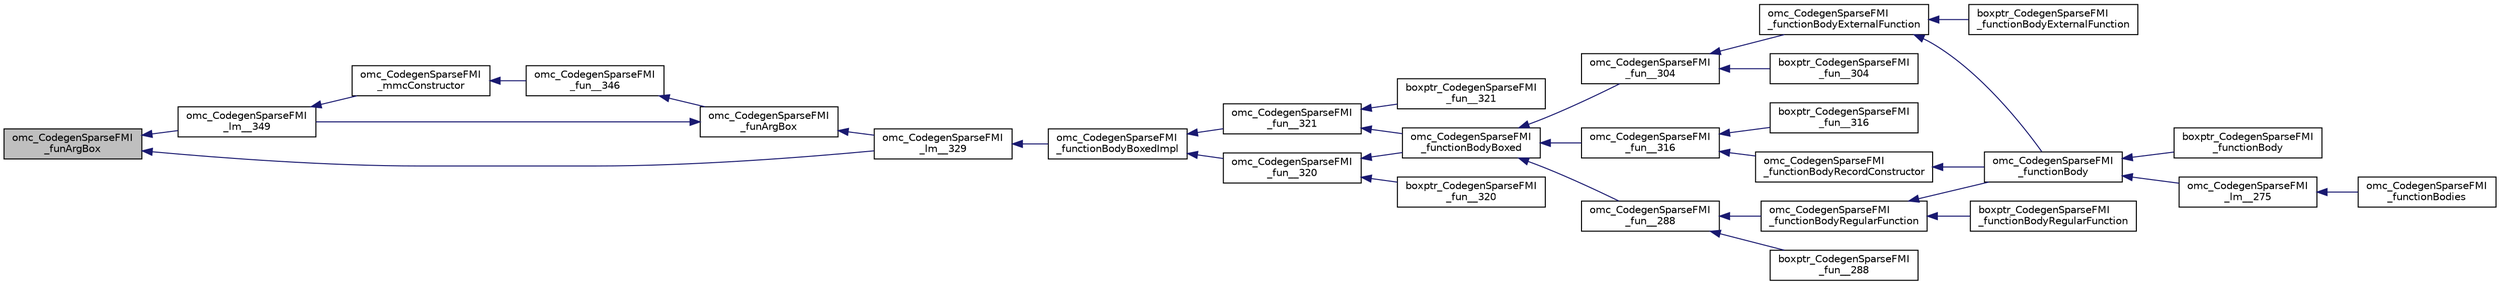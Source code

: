 digraph "omc_CodegenSparseFMI_funArgBox"
{
  edge [fontname="Helvetica",fontsize="10",labelfontname="Helvetica",labelfontsize="10"];
  node [fontname="Helvetica",fontsize="10",shape=record];
  rankdir="LR";
  Node165745 [label="omc_CodegenSparseFMI\l_funArgBox",height=0.2,width=0.4,color="black", fillcolor="grey75", style="filled", fontcolor="black"];
  Node165745 -> Node165746 [dir="back",color="midnightblue",fontsize="10",style="solid",fontname="Helvetica"];
  Node165746 [label="omc_CodegenSparseFMI\l_lm__349",height=0.2,width=0.4,color="black", fillcolor="white", style="filled",URL="$d1/d2e/_codegen_sparse_f_m_i_8c.html#ad849ada3a187db17d53efa3e4a52248e"];
  Node165746 -> Node165747 [dir="back",color="midnightblue",fontsize="10",style="solid",fontname="Helvetica"];
  Node165747 [label="omc_CodegenSparseFMI\l_mmcConstructor",height=0.2,width=0.4,color="black", fillcolor="white", style="filled",URL="$da/d88/_codegen_sparse_f_m_i_8h.html#a7f6b35ed9ccb68fd04306e37ece68e13"];
  Node165747 -> Node165748 [dir="back",color="midnightblue",fontsize="10",style="solid",fontname="Helvetica"];
  Node165748 [label="omc_CodegenSparseFMI\l_fun__346",height=0.2,width=0.4,color="black", fillcolor="white", style="filled",URL="$d1/d2e/_codegen_sparse_f_m_i_8c.html#a9611b2320aa6867b835df192e7bea869"];
  Node165748 -> Node165749 [dir="back",color="midnightblue",fontsize="10",style="solid",fontname="Helvetica"];
  Node165749 [label="omc_CodegenSparseFMI\l_funArgBox",height=0.2,width=0.4,color="black", fillcolor="white", style="filled",URL="$da/d88/_codegen_sparse_f_m_i_8h.html#af3c2b464d0370ab59725602ca805d763"];
  Node165749 -> Node165746 [dir="back",color="midnightblue",fontsize="10",style="solid",fontname="Helvetica"];
  Node165749 -> Node165750 [dir="back",color="midnightblue",fontsize="10",style="solid",fontname="Helvetica"];
  Node165750 [label="omc_CodegenSparseFMI\l_lm__329",height=0.2,width=0.4,color="black", fillcolor="white", style="filled",URL="$d1/d2e/_codegen_sparse_f_m_i_8c.html#a469318ccc559d1ce161b95c7b22beee9"];
  Node165750 -> Node165751 [dir="back",color="midnightblue",fontsize="10",style="solid",fontname="Helvetica"];
  Node165751 [label="omc_CodegenSparseFMI\l_functionBodyBoxedImpl",height=0.2,width=0.4,color="black", fillcolor="white", style="filled",URL="$da/d88/_codegen_sparse_f_m_i_8h.html#a374e14fecc50fd4c63813548a397c762"];
  Node165751 -> Node165752 [dir="back",color="midnightblue",fontsize="10",style="solid",fontname="Helvetica"];
  Node165752 [label="omc_CodegenSparseFMI\l_fun__321",height=0.2,width=0.4,color="black", fillcolor="white", style="filled",URL="$d1/d2e/_codegen_sparse_f_m_i_8c.html#a8cade2e4ec39805db763535d48bd114d"];
  Node165752 -> Node165753 [dir="back",color="midnightblue",fontsize="10",style="solid",fontname="Helvetica"];
  Node165753 [label="omc_CodegenSparseFMI\l_functionBodyBoxed",height=0.2,width=0.4,color="black", fillcolor="white", style="filled",URL="$da/d88/_codegen_sparse_f_m_i_8h.html#afbaadfd58af896378134f527670f9d4f"];
  Node165753 -> Node165754 [dir="back",color="midnightblue",fontsize="10",style="solid",fontname="Helvetica"];
  Node165754 [label="omc_CodegenSparseFMI\l_fun__316",height=0.2,width=0.4,color="black", fillcolor="white", style="filled",URL="$d1/d2e/_codegen_sparse_f_m_i_8c.html#a738026f16afd6f8b3c8268d92b370f72"];
  Node165754 -> Node165755 [dir="back",color="midnightblue",fontsize="10",style="solid",fontname="Helvetica"];
  Node165755 [label="omc_CodegenSparseFMI\l_functionBodyRecordConstructor",height=0.2,width=0.4,color="black", fillcolor="white", style="filled",URL="$da/d88/_codegen_sparse_f_m_i_8h.html#adb3b00f50a6550029818d99a604fe774"];
  Node165755 -> Node165756 [dir="back",color="midnightblue",fontsize="10",style="solid",fontname="Helvetica"];
  Node165756 [label="omc_CodegenSparseFMI\l_functionBody",height=0.2,width=0.4,color="black", fillcolor="white", style="filled",URL="$da/d88/_codegen_sparse_f_m_i_8h.html#a8326dd08d50f77b343a0b1e9fdee90d6"];
  Node165756 -> Node165757 [dir="back",color="midnightblue",fontsize="10",style="solid",fontname="Helvetica"];
  Node165757 [label="boxptr_CodegenSparseFMI\l_functionBody",height=0.2,width=0.4,color="black", fillcolor="white", style="filled",URL="$da/d88/_codegen_sparse_f_m_i_8h.html#a1450c37977ff46f0a318f1740d46b3a2"];
  Node165756 -> Node165758 [dir="back",color="midnightblue",fontsize="10",style="solid",fontname="Helvetica"];
  Node165758 [label="omc_CodegenSparseFMI\l_lm__275",height=0.2,width=0.4,color="black", fillcolor="white", style="filled",URL="$d1/d2e/_codegen_sparse_f_m_i_8c.html#afa6f1fb10983410b266344362bafabb7"];
  Node165758 -> Node165759 [dir="back",color="midnightblue",fontsize="10",style="solid",fontname="Helvetica"];
  Node165759 [label="omc_CodegenSparseFMI\l_functionBodies",height=0.2,width=0.4,color="black", fillcolor="white", style="filled",URL="$da/d88/_codegen_sparse_f_m_i_8h.html#ad5d463f801d993e3be31d7c8963771af"];
  Node165754 -> Node165760 [dir="back",color="midnightblue",fontsize="10",style="solid",fontname="Helvetica"];
  Node165760 [label="boxptr_CodegenSparseFMI\l_fun__316",height=0.2,width=0.4,color="black", fillcolor="white", style="filled",URL="$d1/d2e/_codegen_sparse_f_m_i_8c.html#aeddda500cef7cab44010ce995176980d"];
  Node165753 -> Node165761 [dir="back",color="midnightblue",fontsize="10",style="solid",fontname="Helvetica"];
  Node165761 [label="omc_CodegenSparseFMI\l_fun__304",height=0.2,width=0.4,color="black", fillcolor="white", style="filled",URL="$d1/d2e/_codegen_sparse_f_m_i_8c.html#a57330f93f4e1247ce7fda203c8171622"];
  Node165761 -> Node165762 [dir="back",color="midnightblue",fontsize="10",style="solid",fontname="Helvetica"];
  Node165762 [label="omc_CodegenSparseFMI\l_functionBodyExternalFunction",height=0.2,width=0.4,color="black", fillcolor="white", style="filled",URL="$da/d88/_codegen_sparse_f_m_i_8h.html#a5e09b2cb18858511d73890a0bf42cb90"];
  Node165762 -> Node165763 [dir="back",color="midnightblue",fontsize="10",style="solid",fontname="Helvetica"];
  Node165763 [label="boxptr_CodegenSparseFMI\l_functionBodyExternalFunction",height=0.2,width=0.4,color="black", fillcolor="white", style="filled",URL="$da/d88/_codegen_sparse_f_m_i_8h.html#ab8402f23f28f71b20296d942781c5102"];
  Node165762 -> Node165756 [dir="back",color="midnightblue",fontsize="10",style="solid",fontname="Helvetica"];
  Node165761 -> Node165764 [dir="back",color="midnightblue",fontsize="10",style="solid",fontname="Helvetica"];
  Node165764 [label="boxptr_CodegenSparseFMI\l_fun__304",height=0.2,width=0.4,color="black", fillcolor="white", style="filled",URL="$d1/d2e/_codegen_sparse_f_m_i_8c.html#a970f81b9a93864579b5b583b989ed349"];
  Node165753 -> Node165765 [dir="back",color="midnightblue",fontsize="10",style="solid",fontname="Helvetica"];
  Node165765 [label="omc_CodegenSparseFMI\l_fun__288",height=0.2,width=0.4,color="black", fillcolor="white", style="filled",URL="$d1/d2e/_codegen_sparse_f_m_i_8c.html#a9cfea806da7b4a34bf369d04777f7af5"];
  Node165765 -> Node165766 [dir="back",color="midnightblue",fontsize="10",style="solid",fontname="Helvetica"];
  Node165766 [label="omc_CodegenSparseFMI\l_functionBodyRegularFunction",height=0.2,width=0.4,color="black", fillcolor="white", style="filled",URL="$da/d88/_codegen_sparse_f_m_i_8h.html#a35f588d60d8560ad7c541738fc9bc5d0"];
  Node165766 -> Node165767 [dir="back",color="midnightblue",fontsize="10",style="solid",fontname="Helvetica"];
  Node165767 [label="boxptr_CodegenSparseFMI\l_functionBodyRegularFunction",height=0.2,width=0.4,color="black", fillcolor="white", style="filled",URL="$da/d88/_codegen_sparse_f_m_i_8h.html#ad0cd59d6ca1bf8ab02b015f235daadf1"];
  Node165766 -> Node165756 [dir="back",color="midnightblue",fontsize="10",style="solid",fontname="Helvetica"];
  Node165765 -> Node165768 [dir="back",color="midnightblue",fontsize="10",style="solid",fontname="Helvetica"];
  Node165768 [label="boxptr_CodegenSparseFMI\l_fun__288",height=0.2,width=0.4,color="black", fillcolor="white", style="filled",URL="$d1/d2e/_codegen_sparse_f_m_i_8c.html#acb16fb84259b84775f4e210290c73e46"];
  Node165752 -> Node165769 [dir="back",color="midnightblue",fontsize="10",style="solid",fontname="Helvetica"];
  Node165769 [label="boxptr_CodegenSparseFMI\l_fun__321",height=0.2,width=0.4,color="black", fillcolor="white", style="filled",URL="$d1/d2e/_codegen_sparse_f_m_i_8c.html#ae8013c2ad7fc254fb93cc7d2763dbcf5"];
  Node165751 -> Node165770 [dir="back",color="midnightblue",fontsize="10",style="solid",fontname="Helvetica"];
  Node165770 [label="omc_CodegenSparseFMI\l_fun__320",height=0.2,width=0.4,color="black", fillcolor="white", style="filled",URL="$d1/d2e/_codegen_sparse_f_m_i_8c.html#aff450af597c1f906bcb9215fcd08337b"];
  Node165770 -> Node165753 [dir="back",color="midnightblue",fontsize="10",style="solid",fontname="Helvetica"];
  Node165770 -> Node165771 [dir="back",color="midnightblue",fontsize="10",style="solid",fontname="Helvetica"];
  Node165771 [label="boxptr_CodegenSparseFMI\l_fun__320",height=0.2,width=0.4,color="black", fillcolor="white", style="filled",URL="$d1/d2e/_codegen_sparse_f_m_i_8c.html#a6cbd83df71cb360631811d4fc5ff51e7"];
  Node165745 -> Node165750 [dir="back",color="midnightblue",fontsize="10",style="solid",fontname="Helvetica"];
}

